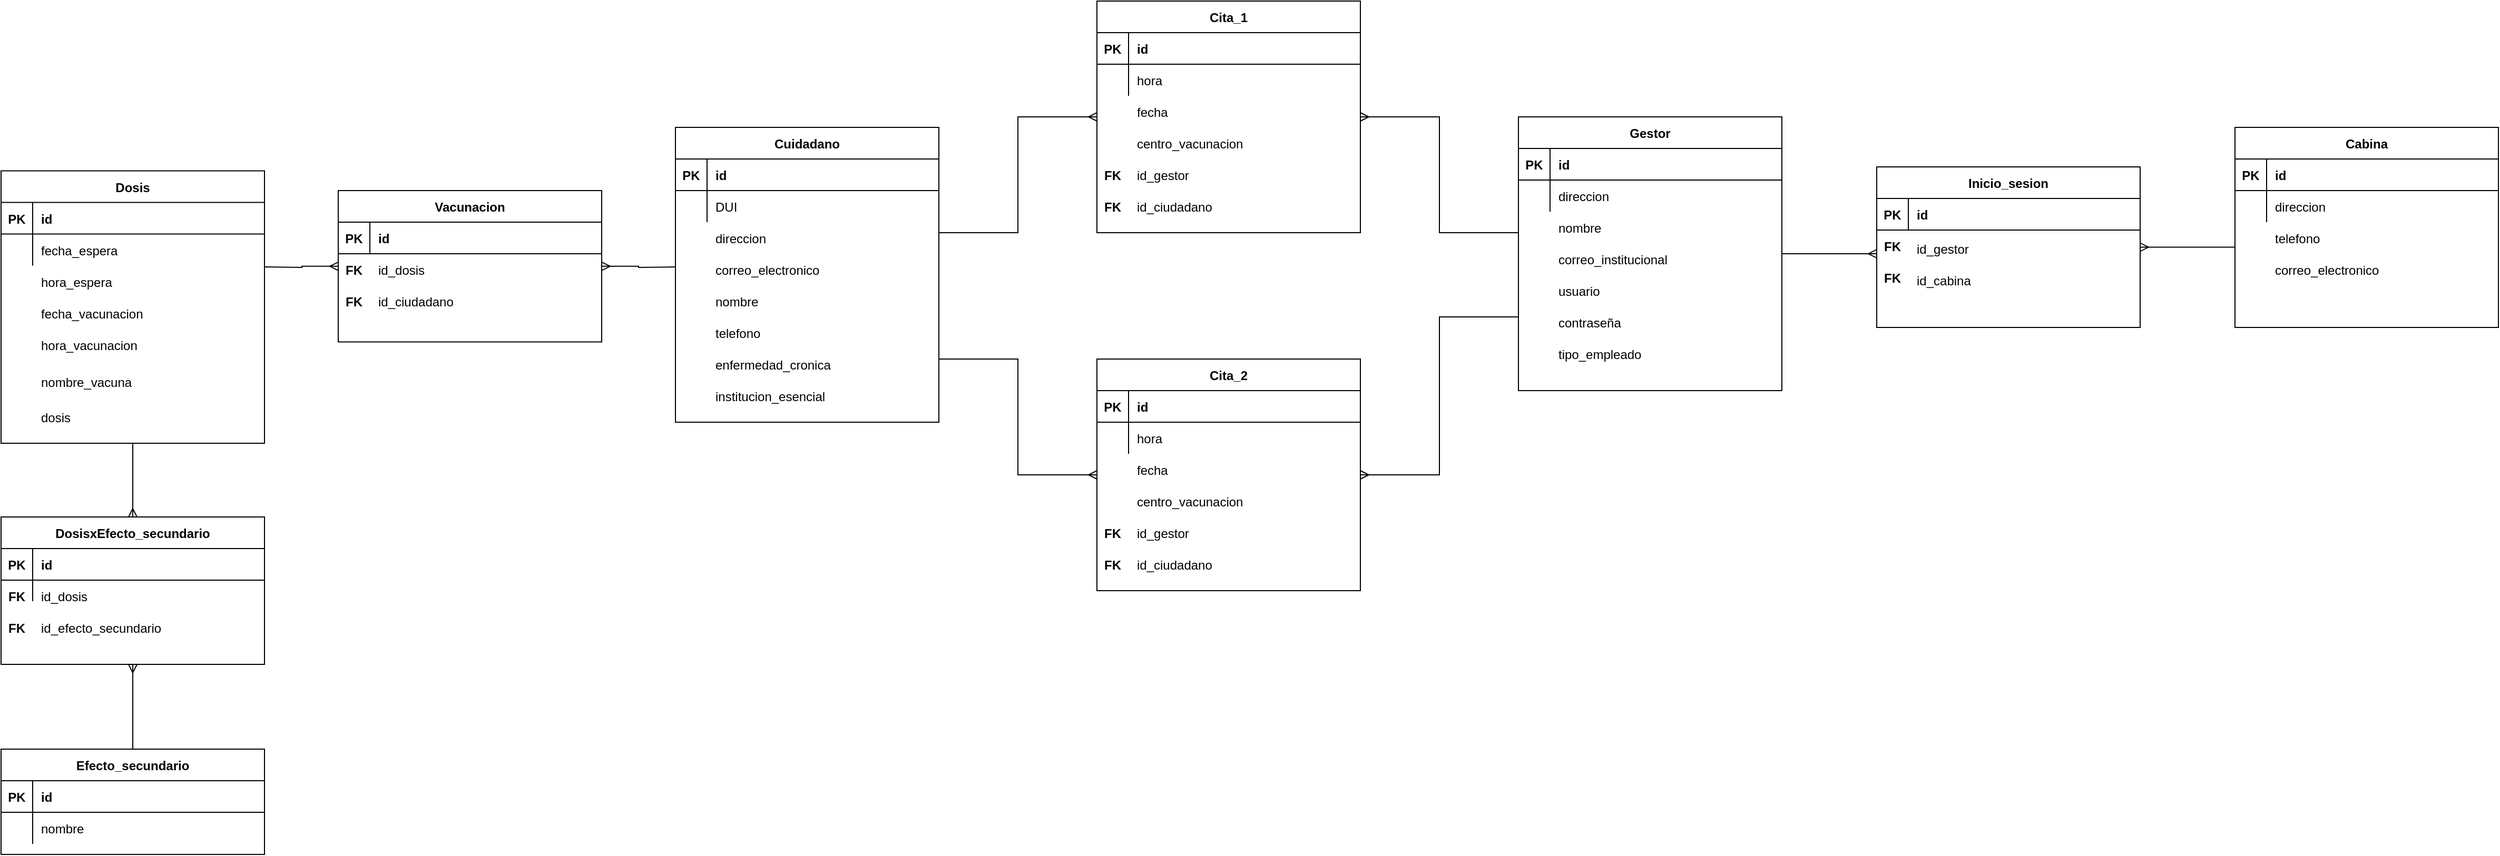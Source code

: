 <mxfile version="14.6.13" type="device"><diagram id="R2lEEEUBdFMjLlhIrx00" name="Page-1"><mxGraphModel dx="3122" dy="1922" grid="1" gridSize="10" guides="1" tooltips="1" connect="1" arrows="1" fold="1" page="1" pageScale="1" pageWidth="850" pageHeight="1100" math="0" shadow="0" extFonts="Permanent Marker^https://fonts.googleapis.com/css?family=Permanent+Marker"><root><mxCell id="0"/><mxCell id="1" parent="0"/><mxCell id="qqLdBo9f3dMh6hDnb5SD-5" style="edgeStyle=orthogonalEdgeStyle;rounded=0;orthogonalLoop=1;jettySize=auto;html=1;endArrow=ERmany;endFill=0;" parent="1" source="C-vyLk0tnHw3VtMMgP7b-23" edge="1"><mxGeometry relative="1" as="geometry"><mxPoint x="370" y="-20" as="targetPoint"/></mxGeometry></mxCell><mxCell id="qqLdBo9f3dMh6hDnb5SD-27" style="edgeStyle=orthogonalEdgeStyle;rounded=0;orthogonalLoop=1;jettySize=auto;html=1;startArrow=none;startFill=0;endArrow=ERmany;endFill=0;" parent="1" source="C-vyLk0tnHw3VtMMgP7b-23" edge="1"><mxGeometry relative="1" as="geometry"><mxPoint x="-120" y="-150" as="targetPoint"/><Array as="points"><mxPoint x="-45" y="-40"/><mxPoint x="-45" y="-150"/></Array></mxGeometry></mxCell><mxCell id="qqLdBo9f3dMh6hDnb5SD-28" style="edgeStyle=orthogonalEdgeStyle;rounded=0;orthogonalLoop=1;jettySize=auto;html=1;startArrow=none;startFill=0;endArrow=ERmany;endFill=0;" parent="1" source="C-vyLk0tnHw3VtMMgP7b-23" target="qqLdBo9f3dMh6hDnb5SD-14" edge="1"><mxGeometry relative="1" as="geometry"><Array as="points"><mxPoint x="-45" y="40"/><mxPoint x="-45" y="190"/></Array></mxGeometry></mxCell><mxCell id="C-vyLk0tnHw3VtMMgP7b-23" value="Gestor" style="shape=table;startSize=30;container=1;collapsible=1;childLayout=tableLayout;fixedRows=1;rowLines=0;fontStyle=1;align=center;resizeLast=1;" parent="1" vertex="1"><mxGeometry x="30" y="-150" width="250" height="260" as="geometry"/></mxCell><mxCell id="C-vyLk0tnHw3VtMMgP7b-24" value="" style="shape=partialRectangle;collapsible=0;dropTarget=0;pointerEvents=0;fillColor=none;points=[[0,0.5],[1,0.5]];portConstraint=eastwest;top=0;left=0;right=0;bottom=1;" parent="C-vyLk0tnHw3VtMMgP7b-23" vertex="1"><mxGeometry y="30" width="250" height="30" as="geometry"/></mxCell><mxCell id="C-vyLk0tnHw3VtMMgP7b-25" value="PK" style="shape=partialRectangle;overflow=hidden;connectable=0;fillColor=none;top=0;left=0;bottom=0;right=0;fontStyle=1;" parent="C-vyLk0tnHw3VtMMgP7b-24" vertex="1"><mxGeometry width="30" height="30" as="geometry"/></mxCell><mxCell id="C-vyLk0tnHw3VtMMgP7b-26" value="id" style="shape=partialRectangle;overflow=hidden;connectable=0;fillColor=none;top=0;left=0;bottom=0;right=0;align=left;spacingLeft=6;fontStyle=1;" parent="C-vyLk0tnHw3VtMMgP7b-24" vertex="1"><mxGeometry x="30" width="220" height="30" as="geometry"/></mxCell><mxCell id="C-vyLk0tnHw3VtMMgP7b-27" value="" style="shape=partialRectangle;collapsible=0;dropTarget=0;pointerEvents=0;fillColor=none;points=[[0,0.5],[1,0.5]];portConstraint=eastwest;top=0;left=0;right=0;bottom=0;" parent="C-vyLk0tnHw3VtMMgP7b-23" vertex="1"><mxGeometry y="60" width="250" height="30" as="geometry"/></mxCell><mxCell id="C-vyLk0tnHw3VtMMgP7b-28" value="" style="shape=partialRectangle;overflow=hidden;connectable=0;fillColor=none;top=0;left=0;bottom=0;right=0;" parent="C-vyLk0tnHw3VtMMgP7b-27" vertex="1"><mxGeometry width="30" height="30" as="geometry"/></mxCell><mxCell id="C-vyLk0tnHw3VtMMgP7b-29" value="direccion" style="shape=partialRectangle;overflow=hidden;connectable=0;fillColor=none;top=0;left=0;bottom=0;right=0;align=left;spacingLeft=6;" parent="C-vyLk0tnHw3VtMMgP7b-27" vertex="1"><mxGeometry x="30" width="220" height="30" as="geometry"/></mxCell><mxCell id="a09OMMPC70132mkgU2HK-1" value="tipo_empleado" style="shape=partialRectangle;overflow=hidden;connectable=0;fillColor=none;top=0;left=0;bottom=0;right=0;align=left;spacingLeft=6;" parent="1" vertex="1"><mxGeometry x="60" y="60" width="220" height="30" as="geometry"/></mxCell><mxCell id="a09OMMPC70132mkgU2HK-2" value="correo_institucional" style="shape=partialRectangle;overflow=hidden;connectable=0;fillColor=none;top=0;left=0;bottom=0;right=0;align=left;spacingLeft=6;" parent="1" vertex="1"><mxGeometry x="60" y="-30" width="210" height="30" as="geometry"/></mxCell><mxCell id="a09OMMPC70132mkgU2HK-3" value="nombre" style="shape=partialRectangle;overflow=hidden;connectable=0;fillColor=none;top=0;left=0;bottom=0;right=0;align=left;spacingLeft=6;" parent="1" vertex="1"><mxGeometry x="60" y="-60" width="220" height="30" as="geometry"/></mxCell><mxCell id="a09OMMPC70132mkgU2HK-4" value="Cabina" style="shape=table;startSize=30;container=1;collapsible=1;childLayout=tableLayout;fixedRows=1;rowLines=0;fontStyle=1;align=center;resizeLast=1;" parent="1" vertex="1"><mxGeometry x="710" y="-140" width="250" height="190" as="geometry"/></mxCell><mxCell id="a09OMMPC70132mkgU2HK-5" value="" style="shape=partialRectangle;collapsible=0;dropTarget=0;pointerEvents=0;fillColor=none;points=[[0,0.5],[1,0.5]];portConstraint=eastwest;top=0;left=0;right=0;bottom=1;" parent="a09OMMPC70132mkgU2HK-4" vertex="1"><mxGeometry y="30" width="250" height="30" as="geometry"/></mxCell><mxCell id="a09OMMPC70132mkgU2HK-6" value="PK" style="shape=partialRectangle;overflow=hidden;connectable=0;fillColor=none;top=0;left=0;bottom=0;right=0;fontStyle=1;" parent="a09OMMPC70132mkgU2HK-5" vertex="1"><mxGeometry width="30" height="30" as="geometry"/></mxCell><mxCell id="a09OMMPC70132mkgU2HK-7" value="id" style="shape=partialRectangle;overflow=hidden;connectable=0;fillColor=none;top=0;left=0;bottom=0;right=0;align=left;spacingLeft=6;fontStyle=1;" parent="a09OMMPC70132mkgU2HK-5" vertex="1"><mxGeometry x="30" width="220" height="30" as="geometry"/></mxCell><mxCell id="a09OMMPC70132mkgU2HK-8" value="" style="shape=partialRectangle;collapsible=0;dropTarget=0;pointerEvents=0;fillColor=none;points=[[0,0.5],[1,0.5]];portConstraint=eastwest;top=0;left=0;right=0;bottom=0;" parent="a09OMMPC70132mkgU2HK-4" vertex="1"><mxGeometry y="60" width="250" height="30" as="geometry"/></mxCell><mxCell id="a09OMMPC70132mkgU2HK-9" value="" style="shape=partialRectangle;overflow=hidden;connectable=0;fillColor=none;top=0;left=0;bottom=0;right=0;" parent="a09OMMPC70132mkgU2HK-8" vertex="1"><mxGeometry width="30" height="30" as="geometry"/></mxCell><mxCell id="a09OMMPC70132mkgU2HK-10" value="direccion" style="shape=partialRectangle;overflow=hidden;connectable=0;fillColor=none;top=0;left=0;bottom=0;right=0;align=left;spacingLeft=6;" parent="a09OMMPC70132mkgU2HK-8" vertex="1"><mxGeometry x="30" width="220" height="30" as="geometry"/></mxCell><mxCell id="a09OMMPC70132mkgU2HK-11" value="telefono" style="shape=partialRectangle;overflow=hidden;connectable=0;fillColor=none;top=0;left=0;bottom=0;right=0;align=left;spacingLeft=6;" parent="1" vertex="1"><mxGeometry x="740" y="-50" width="220" height="30" as="geometry"/></mxCell><mxCell id="a09OMMPC70132mkgU2HK-12" value="correo_electronico" style="shape=partialRectangle;overflow=hidden;connectable=0;fillColor=none;top=0;left=0;bottom=0;right=0;align=left;spacingLeft=6;" parent="1" vertex="1"><mxGeometry x="740" y="-20" width="220" height="30" as="geometry"/></mxCell><mxCell id="a09OMMPC70132mkgU2HK-25" value="Cita_1" style="shape=table;startSize=30;container=1;collapsible=1;childLayout=tableLayout;fixedRows=1;rowLines=0;fontStyle=1;align=center;resizeLast=1;" parent="1" vertex="1"><mxGeometry x="-370" y="-260" width="250" height="220" as="geometry"/></mxCell><mxCell id="a09OMMPC70132mkgU2HK-26" value="" style="shape=partialRectangle;collapsible=0;dropTarget=0;pointerEvents=0;fillColor=none;points=[[0,0.5],[1,0.5]];portConstraint=eastwest;top=0;left=0;right=0;bottom=1;" parent="a09OMMPC70132mkgU2HK-25" vertex="1"><mxGeometry y="30" width="250" height="30" as="geometry"/></mxCell><mxCell id="a09OMMPC70132mkgU2HK-27" value="PK" style="shape=partialRectangle;overflow=hidden;connectable=0;fillColor=none;top=0;left=0;bottom=0;right=0;fontStyle=1;" parent="a09OMMPC70132mkgU2HK-26" vertex="1"><mxGeometry width="30" height="30" as="geometry"/></mxCell><mxCell id="a09OMMPC70132mkgU2HK-28" value="id" style="shape=partialRectangle;overflow=hidden;connectable=0;fillColor=none;top=0;left=0;bottom=0;right=0;align=left;spacingLeft=6;fontStyle=1;" parent="a09OMMPC70132mkgU2HK-26" vertex="1"><mxGeometry x="30" width="220" height="30" as="geometry"/></mxCell><mxCell id="a09OMMPC70132mkgU2HK-29" value="" style="shape=partialRectangle;collapsible=0;dropTarget=0;pointerEvents=0;fillColor=none;points=[[0,0.5],[1,0.5]];portConstraint=eastwest;top=0;left=0;right=0;bottom=0;" parent="a09OMMPC70132mkgU2HK-25" vertex="1"><mxGeometry y="60" width="250" height="30" as="geometry"/></mxCell><mxCell id="a09OMMPC70132mkgU2HK-30" value="" style="shape=partialRectangle;overflow=hidden;connectable=0;fillColor=none;top=0;left=0;bottom=0;right=0;" parent="a09OMMPC70132mkgU2HK-29" vertex="1"><mxGeometry width="30" height="30" as="geometry"/></mxCell><mxCell id="a09OMMPC70132mkgU2HK-31" value="hora" style="shape=partialRectangle;overflow=hidden;connectable=0;fillColor=none;top=0;left=0;bottom=0;right=0;align=left;spacingLeft=6;" parent="a09OMMPC70132mkgU2HK-29" vertex="1"><mxGeometry x="30" width="220" height="30" as="geometry"/></mxCell><mxCell id="a09OMMPC70132mkgU2HK-33" value="centro_vacunacion" style="shape=partialRectangle;overflow=hidden;connectable=0;fillColor=none;top=0;left=0;bottom=0;right=0;align=left;spacingLeft=6;" parent="1" vertex="1"><mxGeometry x="-340" y="-140" width="220" height="30" as="geometry"/></mxCell><mxCell id="qqLdBo9f3dMh6hDnb5SD-30" style="edgeStyle=orthogonalEdgeStyle;rounded=0;orthogonalLoop=1;jettySize=auto;html=1;entryX=0;entryY=0.5;entryDx=0;entryDy=0;startArrow=none;startFill=0;endArrow=ERmany;endFill=0;" parent="1" source="a09OMMPC70132mkgU2HK-72" target="a09OMMPC70132mkgU2HK-25" edge="1"><mxGeometry relative="1" as="geometry"><Array as="points"><mxPoint x="-445" y="-40"/><mxPoint x="-445" y="-150"/></Array></mxGeometry></mxCell><mxCell id="qqLdBo9f3dMh6hDnb5SD-31" style="edgeStyle=orthogonalEdgeStyle;rounded=0;orthogonalLoop=1;jettySize=auto;html=1;entryX=0;entryY=0.5;entryDx=0;entryDy=0;startArrow=none;startFill=0;endArrow=ERmany;endFill=0;" parent="1" source="a09OMMPC70132mkgU2HK-72" target="qqLdBo9f3dMh6hDnb5SD-14" edge="1"><mxGeometry relative="1" as="geometry"><Array as="points"><mxPoint x="-445" y="80"/><mxPoint x="-445" y="190"/></Array></mxGeometry></mxCell><mxCell id="a09OMMPC70132mkgU2HK-72" value="Cuidadano" style="shape=table;startSize=30;container=1;collapsible=1;childLayout=tableLayout;fixedRows=1;rowLines=0;fontStyle=1;align=center;resizeLast=1;" parent="1" vertex="1"><mxGeometry x="-770" y="-140" width="250" height="280" as="geometry"/></mxCell><mxCell id="a09OMMPC70132mkgU2HK-73" value="" style="shape=partialRectangle;collapsible=0;dropTarget=0;pointerEvents=0;fillColor=none;points=[[0,0.5],[1,0.5]];portConstraint=eastwest;top=0;left=0;right=0;bottom=1;" parent="a09OMMPC70132mkgU2HK-72" vertex="1"><mxGeometry y="30" width="250" height="30" as="geometry"/></mxCell><mxCell id="a09OMMPC70132mkgU2HK-74" value="PK" style="shape=partialRectangle;overflow=hidden;connectable=0;fillColor=none;top=0;left=0;bottom=0;right=0;fontStyle=1;" parent="a09OMMPC70132mkgU2HK-73" vertex="1"><mxGeometry width="30" height="30" as="geometry"/></mxCell><mxCell id="a09OMMPC70132mkgU2HK-75" value="id" style="shape=partialRectangle;overflow=hidden;connectable=0;fillColor=none;top=0;left=0;bottom=0;right=0;align=left;spacingLeft=6;fontStyle=1;" parent="a09OMMPC70132mkgU2HK-73" vertex="1"><mxGeometry x="30" width="220" height="30" as="geometry"/></mxCell><mxCell id="a09OMMPC70132mkgU2HK-76" value="" style="shape=partialRectangle;collapsible=0;dropTarget=0;pointerEvents=0;fillColor=none;points=[[0,0.5],[1,0.5]];portConstraint=eastwest;top=0;left=0;right=0;bottom=0;" parent="a09OMMPC70132mkgU2HK-72" vertex="1"><mxGeometry y="60" width="250" height="30" as="geometry"/></mxCell><mxCell id="a09OMMPC70132mkgU2HK-77" value="" style="shape=partialRectangle;overflow=hidden;connectable=0;fillColor=none;top=0;left=0;bottom=0;right=0;" parent="a09OMMPC70132mkgU2HK-76" vertex="1"><mxGeometry width="30" height="30" as="geometry"/></mxCell><mxCell id="a09OMMPC70132mkgU2HK-78" value="DUI" style="shape=partialRectangle;overflow=hidden;connectable=0;fillColor=none;top=0;left=0;bottom=0;right=0;align=left;spacingLeft=6;" parent="a09OMMPC70132mkgU2HK-76" vertex="1"><mxGeometry x="30" width="220" height="30" as="geometry"/></mxCell><mxCell id="a09OMMPC70132mkgU2HK-79" value="direccion" style="shape=partialRectangle;overflow=hidden;connectable=0;fillColor=none;top=0;left=0;bottom=0;right=0;align=left;spacingLeft=6;" parent="1" vertex="1"><mxGeometry x="-740" y="-50" width="220" height="30" as="geometry"/></mxCell><mxCell id="a09OMMPC70132mkgU2HK-80" value="correo_electronico" style="shape=partialRectangle;overflow=hidden;connectable=0;fillColor=none;top=0;left=0;bottom=0;right=0;align=left;spacingLeft=6;" parent="1" vertex="1"><mxGeometry x="-740" y="-20" width="220" height="30" as="geometry"/></mxCell><mxCell id="a09OMMPC70132mkgU2HK-81" value="nombre" style="shape=partialRectangle;overflow=hidden;connectable=0;fillColor=none;top=0;left=0;bottom=0;right=0;align=left;spacingLeft=6;" parent="1" vertex="1"><mxGeometry x="-740" y="10" width="220" height="30" as="geometry"/></mxCell><mxCell id="a09OMMPC70132mkgU2HK-82" value="telefono" style="shape=partialRectangle;overflow=hidden;connectable=0;fillColor=none;top=0;left=0;bottom=0;right=0;align=left;spacingLeft=6;" parent="1" vertex="1"><mxGeometry x="-740" y="40" width="220" height="30" as="geometry"/></mxCell><mxCell id="a09OMMPC70132mkgU2HK-83" value="enfermedad_cronica" style="shape=partialRectangle;overflow=hidden;connectable=0;fillColor=none;top=0;left=0;bottom=0;right=0;align=left;spacingLeft=6;" parent="1" vertex="1"><mxGeometry x="-740" y="70" width="220" height="30" as="geometry"/></mxCell><mxCell id="qqLdBo9f3dMh6hDnb5SD-73" style="edgeStyle=orthogonalEdgeStyle;rounded=0;orthogonalLoop=1;jettySize=auto;html=1;entryX=0.5;entryY=0;entryDx=0;entryDy=0;startArrow=none;startFill=0;endArrow=ERmany;endFill=0;" parent="1" source="a09OMMPC70132mkgU2HK-92" target="qqLdBo9f3dMh6hDnb5SD-64" edge="1"><mxGeometry relative="1" as="geometry"/></mxCell><mxCell id="a09OMMPC70132mkgU2HK-92" value="Dosis" style="shape=table;startSize=30;container=1;collapsible=1;childLayout=tableLayout;fixedRows=1;rowLines=0;fontStyle=1;align=center;resizeLast=1;" parent="1" vertex="1"><mxGeometry x="-1410" y="-98.75" width="250" height="258.75" as="geometry"/></mxCell><mxCell id="a09OMMPC70132mkgU2HK-93" value="" style="shape=partialRectangle;collapsible=0;dropTarget=0;pointerEvents=0;fillColor=none;points=[[0,0.5],[1,0.5]];portConstraint=eastwest;top=0;left=0;right=0;bottom=1;" parent="a09OMMPC70132mkgU2HK-92" vertex="1"><mxGeometry y="30" width="250" height="30" as="geometry"/></mxCell><mxCell id="a09OMMPC70132mkgU2HK-94" value="PK" style="shape=partialRectangle;overflow=hidden;connectable=0;fillColor=none;top=0;left=0;bottom=0;right=0;fontStyle=1;" parent="a09OMMPC70132mkgU2HK-93" vertex="1"><mxGeometry width="30" height="30" as="geometry"/></mxCell><mxCell id="a09OMMPC70132mkgU2HK-95" value="id" style="shape=partialRectangle;overflow=hidden;connectable=0;fillColor=none;top=0;left=0;bottom=0;right=0;align=left;spacingLeft=6;fontStyle=1;" parent="a09OMMPC70132mkgU2HK-93" vertex="1"><mxGeometry x="30" width="220" height="30" as="geometry"/></mxCell><mxCell id="a09OMMPC70132mkgU2HK-96" value="" style="shape=partialRectangle;collapsible=0;dropTarget=0;pointerEvents=0;fillColor=none;points=[[0,0.5],[1,0.5]];portConstraint=eastwest;top=0;left=0;right=0;bottom=0;" parent="a09OMMPC70132mkgU2HK-92" vertex="1"><mxGeometry y="60" width="250" height="30" as="geometry"/></mxCell><mxCell id="a09OMMPC70132mkgU2HK-97" value="" style="shape=partialRectangle;overflow=hidden;connectable=0;fillColor=none;top=0;left=0;bottom=0;right=0;" parent="a09OMMPC70132mkgU2HK-96" vertex="1"><mxGeometry width="30" height="30" as="geometry"/></mxCell><mxCell id="a09OMMPC70132mkgU2HK-98" value="fecha_espera" style="shape=partialRectangle;overflow=hidden;connectable=0;fillColor=none;top=0;left=0;bottom=0;right=0;align=left;spacingLeft=6;" parent="a09OMMPC70132mkgU2HK-96" vertex="1"><mxGeometry x="30" width="220" height="30" as="geometry"/></mxCell><mxCell id="a09OMMPC70132mkgU2HK-100" value="hora_espera" style="shape=partialRectangle;overflow=hidden;connectable=0;fillColor=none;top=0;left=0;bottom=0;right=0;align=left;spacingLeft=6;" parent="1" vertex="1"><mxGeometry x="-1380" y="-8.75" width="220" height="30" as="geometry"/></mxCell><mxCell id="MA9Mu7SeojF8FFZjtJZD-11" value="fecha" style="shape=partialRectangle;overflow=hidden;connectable=0;fillColor=none;top=0;left=0;bottom=0;right=0;align=left;spacingLeft=6;" parent="1" vertex="1"><mxGeometry x="-340" y="-170" width="220" height="30" as="geometry"/></mxCell><mxCell id="MA9Mu7SeojF8FFZjtJZD-17" value="fecha_vacunacion" style="shape=partialRectangle;overflow=hidden;connectable=0;fillColor=none;top=0;left=0;bottom=0;right=0;align=left;spacingLeft=6;" parent="1" vertex="1"><mxGeometry x="-1380" y="21.25" width="220" height="30" as="geometry"/></mxCell><mxCell id="MA9Mu7SeojF8FFZjtJZD-18" value="hora_vacunacion" style="shape=partialRectangle;overflow=hidden;connectable=0;fillColor=none;top=0;left=0;bottom=0;right=0;align=left;spacingLeft=6;" parent="1" vertex="1"><mxGeometry x="-1380" y="51.25" width="220" height="30" as="geometry"/></mxCell><mxCell id="MA9Mu7SeojF8FFZjtJZD-20" value="nombre_vacuna" style="shape=partialRectangle;overflow=hidden;connectable=0;fillColor=none;top=0;left=0;bottom=0;right=0;align=left;spacingLeft=6;" parent="1" vertex="1"><mxGeometry x="-1380" y="86.25" width="220" height="30" as="geometry"/></mxCell><mxCell id="qqLdBo9f3dMh6hDnb5SD-9" style="edgeStyle=orthogonalEdgeStyle;rounded=0;orthogonalLoop=1;jettySize=auto;html=1;endArrow=none;endFill=0;startArrow=ERmany;startFill=0;" parent="1" source="MA9Mu7SeojF8FFZjtJZD-69" edge="1"><mxGeometry relative="1" as="geometry"><mxPoint x="710" y="-26.25" as="targetPoint"/></mxGeometry></mxCell><mxCell id="MA9Mu7SeojF8FFZjtJZD-69" value="Inicio_sesion" style="shape=table;startSize=30;container=1;collapsible=1;childLayout=tableLayout;fixedRows=1;rowLines=0;fontStyle=1;align=center;resizeLast=1;" parent="1" vertex="1"><mxGeometry x="370" y="-102.5" width="250" height="152.5" as="geometry"/></mxCell><mxCell id="MA9Mu7SeojF8FFZjtJZD-70" value="" style="shape=partialRectangle;collapsible=0;dropTarget=0;pointerEvents=0;fillColor=none;points=[[0,0.5],[1,0.5]];portConstraint=eastwest;top=0;left=0;right=0;bottom=1;" parent="MA9Mu7SeojF8FFZjtJZD-69" vertex="1"><mxGeometry y="30" width="250" height="30" as="geometry"/></mxCell><mxCell id="MA9Mu7SeojF8FFZjtJZD-71" value="PK" style="shape=partialRectangle;overflow=hidden;connectable=0;fillColor=none;top=0;left=0;bottom=0;right=0;fontStyle=1;" parent="MA9Mu7SeojF8FFZjtJZD-70" vertex="1"><mxGeometry width="30" height="30" as="geometry"/></mxCell><mxCell id="MA9Mu7SeojF8FFZjtJZD-72" value="id" style="shape=partialRectangle;overflow=hidden;connectable=0;fillColor=none;top=0;left=0;bottom=0;right=0;align=left;spacingLeft=6;fontStyle=1;" parent="MA9Mu7SeojF8FFZjtJZD-70" vertex="1"><mxGeometry x="30" width="220" height="30" as="geometry"/></mxCell><mxCell id="qqLdBo9f3dMh6hDnb5SD-1" value="usuario" style="shape=partialRectangle;overflow=hidden;connectable=0;fillColor=none;top=0;left=0;bottom=0;right=0;align=left;spacingLeft=6;" parent="1" vertex="1"><mxGeometry x="60" width="220" height="30" as="geometry"/></mxCell><mxCell id="qqLdBo9f3dMh6hDnb5SD-2" value="contraseña" style="shape=partialRectangle;overflow=hidden;connectable=0;fillColor=none;top=0;left=0;bottom=0;right=0;align=left;spacingLeft=6;" parent="1" vertex="1"><mxGeometry x="60" y="30" width="220" height="30" as="geometry"/></mxCell><mxCell id="qqLdBo9f3dMh6hDnb5SD-10" value="id_gestor" style="shape=partialRectangle;overflow=hidden;connectable=0;fillColor=none;top=0;left=0;bottom=0;right=0;align=left;spacingLeft=6;" parent="1" vertex="1"><mxGeometry x="-340" y="-110" width="220" height="30" as="geometry"/></mxCell><mxCell id="qqLdBo9f3dMh6hDnb5SD-11" value="FK" style="shape=partialRectangle;overflow=hidden;connectable=0;fillColor=none;top=0;left=0;bottom=0;right=0;fontStyle=1;" parent="1" vertex="1"><mxGeometry x="-370" y="-110" width="30" height="30" as="geometry"/></mxCell><mxCell id="qqLdBo9f3dMh6hDnb5SD-12" value="id_ciudadano" style="shape=partialRectangle;overflow=hidden;connectable=0;fillColor=none;top=0;left=0;bottom=0;right=0;align=left;spacingLeft=6;" parent="1" vertex="1"><mxGeometry x="-340" y="-80" width="220" height="30" as="geometry"/></mxCell><mxCell id="qqLdBo9f3dMh6hDnb5SD-13" value="FK" style="shape=partialRectangle;overflow=hidden;connectable=0;fillColor=none;top=0;left=0;bottom=0;right=0;fontStyle=1;" parent="1" vertex="1"><mxGeometry x="-370" y="-80" width="30" height="30" as="geometry"/></mxCell><mxCell id="qqLdBo9f3dMh6hDnb5SD-14" value="Cita_2" style="shape=table;startSize=30;container=1;collapsible=1;childLayout=tableLayout;fixedRows=1;rowLines=0;fontStyle=1;align=center;resizeLast=1;" parent="1" vertex="1"><mxGeometry x="-370" y="80" width="250" height="220" as="geometry"/></mxCell><mxCell id="qqLdBo9f3dMh6hDnb5SD-15" value="" style="shape=partialRectangle;collapsible=0;dropTarget=0;pointerEvents=0;fillColor=none;points=[[0,0.5],[1,0.5]];portConstraint=eastwest;top=0;left=0;right=0;bottom=1;" parent="qqLdBo9f3dMh6hDnb5SD-14" vertex="1"><mxGeometry y="30" width="250" height="30" as="geometry"/></mxCell><mxCell id="qqLdBo9f3dMh6hDnb5SD-16" value="PK" style="shape=partialRectangle;overflow=hidden;connectable=0;fillColor=none;top=0;left=0;bottom=0;right=0;fontStyle=1;" parent="qqLdBo9f3dMh6hDnb5SD-15" vertex="1"><mxGeometry width="30" height="30" as="geometry"/></mxCell><mxCell id="qqLdBo9f3dMh6hDnb5SD-17" value="id" style="shape=partialRectangle;overflow=hidden;connectable=0;fillColor=none;top=0;left=0;bottom=0;right=0;align=left;spacingLeft=6;fontStyle=1;" parent="qqLdBo9f3dMh6hDnb5SD-15" vertex="1"><mxGeometry x="30" width="220" height="30" as="geometry"/></mxCell><mxCell id="qqLdBo9f3dMh6hDnb5SD-18" value="" style="shape=partialRectangle;collapsible=0;dropTarget=0;pointerEvents=0;fillColor=none;points=[[0,0.5],[1,0.5]];portConstraint=eastwest;top=0;left=0;right=0;bottom=0;" parent="qqLdBo9f3dMh6hDnb5SD-14" vertex="1"><mxGeometry y="60" width="250" height="30" as="geometry"/></mxCell><mxCell id="qqLdBo9f3dMh6hDnb5SD-19" value="" style="shape=partialRectangle;overflow=hidden;connectable=0;fillColor=none;top=0;left=0;bottom=0;right=0;" parent="qqLdBo9f3dMh6hDnb5SD-18" vertex="1"><mxGeometry width="30" height="30" as="geometry"/></mxCell><mxCell id="qqLdBo9f3dMh6hDnb5SD-20" value="hora" style="shape=partialRectangle;overflow=hidden;connectable=0;fillColor=none;top=0;left=0;bottom=0;right=0;align=left;spacingLeft=6;" parent="qqLdBo9f3dMh6hDnb5SD-18" vertex="1"><mxGeometry x="30" width="220" height="30" as="geometry"/></mxCell><mxCell id="qqLdBo9f3dMh6hDnb5SD-21" value="centro_vacunacion" style="shape=partialRectangle;overflow=hidden;connectable=0;fillColor=none;top=0;left=0;bottom=0;right=0;align=left;spacingLeft=6;" parent="1" vertex="1"><mxGeometry x="-340" y="200" width="220" height="30" as="geometry"/></mxCell><mxCell id="qqLdBo9f3dMh6hDnb5SD-22" value="fecha" style="shape=partialRectangle;overflow=hidden;connectable=0;fillColor=none;top=0;left=0;bottom=0;right=0;align=left;spacingLeft=6;" parent="1" vertex="1"><mxGeometry x="-340" y="170" width="220" height="30" as="geometry"/></mxCell><mxCell id="qqLdBo9f3dMh6hDnb5SD-23" value="id_gestor" style="shape=partialRectangle;overflow=hidden;connectable=0;fillColor=none;top=0;left=0;bottom=0;right=0;align=left;spacingLeft=6;" parent="1" vertex="1"><mxGeometry x="-340" y="230" width="220" height="30" as="geometry"/></mxCell><mxCell id="qqLdBo9f3dMh6hDnb5SD-24" value="FK" style="shape=partialRectangle;overflow=hidden;connectable=0;fillColor=none;top=0;left=0;bottom=0;right=0;fontStyle=1;" parent="1" vertex="1"><mxGeometry x="-370" y="230" width="30" height="30" as="geometry"/></mxCell><mxCell id="qqLdBo9f3dMh6hDnb5SD-25" value="id_ciudadano" style="shape=partialRectangle;overflow=hidden;connectable=0;fillColor=none;top=0;left=0;bottom=0;right=0;align=left;spacingLeft=6;" parent="1" vertex="1"><mxGeometry x="-340" y="260" width="220" height="30" as="geometry"/></mxCell><mxCell id="qqLdBo9f3dMh6hDnb5SD-26" value="FK" style="shape=partialRectangle;overflow=hidden;connectable=0;fillColor=none;top=0;left=0;bottom=0;right=0;fontStyle=1;" parent="1" vertex="1"><mxGeometry x="-370" y="260" width="30" height="30" as="geometry"/></mxCell><mxCell id="qqLdBo9f3dMh6hDnb5SD-29" value="institucion_esencial" style="shape=partialRectangle;overflow=hidden;connectable=0;fillColor=none;top=0;left=0;bottom=0;right=0;align=left;spacingLeft=6;" parent="1" vertex="1"><mxGeometry x="-740" y="100" width="220" height="30" as="geometry"/></mxCell><mxCell id="qqLdBo9f3dMh6hDnb5SD-53" style="edgeStyle=orthogonalEdgeStyle;rounded=0;orthogonalLoop=1;jettySize=auto;html=1;startArrow=ERmany;startFill=0;endArrow=none;endFill=0;" parent="1" source="qqLdBo9f3dMh6hDnb5SD-43" edge="1"><mxGeometry relative="1" as="geometry"><mxPoint x="-770" y="-7.5" as="targetPoint"/></mxGeometry></mxCell><mxCell id="qqLdBo9f3dMh6hDnb5SD-54" style="edgeStyle=orthogonalEdgeStyle;rounded=0;orthogonalLoop=1;jettySize=auto;html=1;startArrow=ERmany;startFill=0;endArrow=none;endFill=0;" parent="1" source="qqLdBo9f3dMh6hDnb5SD-43" edge="1"><mxGeometry relative="1" as="geometry"><mxPoint x="-1160" y="-7.5" as="targetPoint"/></mxGeometry></mxCell><mxCell id="qqLdBo9f3dMh6hDnb5SD-43" value="Vacunacion" style="shape=table;startSize=30;container=1;collapsible=1;childLayout=tableLayout;fixedRows=1;rowLines=0;fontStyle=1;align=center;resizeLast=1;" parent="1" vertex="1"><mxGeometry x="-1090" y="-80" width="250" height="143.75" as="geometry"/></mxCell><mxCell id="qqLdBo9f3dMh6hDnb5SD-44" value="" style="shape=partialRectangle;collapsible=0;dropTarget=0;pointerEvents=0;fillColor=none;points=[[0,0.5],[1,0.5]];portConstraint=eastwest;top=0;left=0;right=0;bottom=1;" parent="qqLdBo9f3dMh6hDnb5SD-43" vertex="1"><mxGeometry y="30" width="250" height="30" as="geometry"/></mxCell><mxCell id="qqLdBo9f3dMh6hDnb5SD-45" value="PK" style="shape=partialRectangle;overflow=hidden;connectable=0;fillColor=none;top=0;left=0;bottom=0;right=0;fontStyle=1;" parent="qqLdBo9f3dMh6hDnb5SD-44" vertex="1"><mxGeometry width="30" height="30" as="geometry"/></mxCell><mxCell id="qqLdBo9f3dMh6hDnb5SD-46" value="id" style="shape=partialRectangle;overflow=hidden;connectable=0;fillColor=none;top=0;left=0;bottom=0;right=0;align=left;spacingLeft=6;fontStyle=1;" parent="qqLdBo9f3dMh6hDnb5SD-44" vertex="1"><mxGeometry x="30" width="220" height="30" as="geometry"/></mxCell><mxCell id="qqLdBo9f3dMh6hDnb5SD-64" value="DosisxEfecto_secundario" style="shape=table;startSize=30;container=1;collapsible=1;childLayout=tableLayout;fixedRows=1;rowLines=0;fontStyle=1;align=center;resizeLast=1;" parent="1" vertex="1"><mxGeometry x="-1410" y="230" width="250" height="140" as="geometry"/></mxCell><mxCell id="qqLdBo9f3dMh6hDnb5SD-65" value="" style="shape=partialRectangle;collapsible=0;dropTarget=0;pointerEvents=0;fillColor=none;points=[[0,0.5],[1,0.5]];portConstraint=eastwest;top=0;left=0;right=0;bottom=1;" parent="qqLdBo9f3dMh6hDnb5SD-64" vertex="1"><mxGeometry y="30" width="250" height="30" as="geometry"/></mxCell><mxCell id="qqLdBo9f3dMh6hDnb5SD-66" value="PK" style="shape=partialRectangle;overflow=hidden;connectable=0;fillColor=none;top=0;left=0;bottom=0;right=0;fontStyle=1;" parent="qqLdBo9f3dMh6hDnb5SD-65" vertex="1"><mxGeometry width="30" height="30" as="geometry"/></mxCell><mxCell id="qqLdBo9f3dMh6hDnb5SD-67" value="id" style="shape=partialRectangle;overflow=hidden;connectable=0;fillColor=none;top=0;left=0;bottom=0;right=0;align=left;spacingLeft=6;fontStyle=1;" parent="qqLdBo9f3dMh6hDnb5SD-65" vertex="1"><mxGeometry x="30" width="220" height="30" as="geometry"/></mxCell><mxCell id="qqLdBo9f3dMh6hDnb5SD-68" value="" style="shape=partialRectangle;collapsible=0;dropTarget=0;pointerEvents=0;fillColor=none;points=[[0,0.5],[1,0.5]];portConstraint=eastwest;top=0;left=0;right=0;bottom=0;" parent="qqLdBo9f3dMh6hDnb5SD-64" vertex="1"><mxGeometry y="60" width="250" height="20" as="geometry"/></mxCell><mxCell id="qqLdBo9f3dMh6hDnb5SD-69" value="" style="shape=partialRectangle;overflow=hidden;connectable=0;fillColor=none;top=0;left=0;bottom=0;right=0;" parent="qqLdBo9f3dMh6hDnb5SD-68" vertex="1"><mxGeometry width="30" height="20" as="geometry"/></mxCell><mxCell id="qqLdBo9f3dMh6hDnb5SD-70" value="" style="shape=partialRectangle;overflow=hidden;connectable=0;fillColor=none;top=0;left=0;bottom=0;right=0;align=left;spacingLeft=6;fontStyle=1" parent="qqLdBo9f3dMh6hDnb5SD-68" vertex="1"><mxGeometry x="30" width="220" height="20" as="geometry"/></mxCell><mxCell id="qqLdBo9f3dMh6hDnb5SD-85" style="edgeStyle=orthogonalEdgeStyle;rounded=0;orthogonalLoop=1;jettySize=auto;html=1;entryX=0.5;entryY=1;entryDx=0;entryDy=0;startArrow=none;startFill=0;endArrow=ERmany;endFill=0;" parent="1" source="qqLdBo9f3dMh6hDnb5SD-74" target="qqLdBo9f3dMh6hDnb5SD-64" edge="1"><mxGeometry relative="1" as="geometry"/></mxCell><mxCell id="qqLdBo9f3dMh6hDnb5SD-74" value="Efecto_secundario" style="shape=table;startSize=30;container=1;collapsible=1;childLayout=tableLayout;fixedRows=1;rowLines=0;fontStyle=1;align=center;resizeLast=1;" parent="1" vertex="1"><mxGeometry x="-1410" y="450.5" width="250" height="100" as="geometry"/></mxCell><mxCell id="qqLdBo9f3dMh6hDnb5SD-75" value="" style="shape=partialRectangle;collapsible=0;dropTarget=0;pointerEvents=0;fillColor=none;points=[[0,0.5],[1,0.5]];portConstraint=eastwest;top=0;left=0;right=0;bottom=1;" parent="qqLdBo9f3dMh6hDnb5SD-74" vertex="1"><mxGeometry y="30" width="250" height="30" as="geometry"/></mxCell><mxCell id="qqLdBo9f3dMh6hDnb5SD-76" value="PK" style="shape=partialRectangle;overflow=hidden;connectable=0;fillColor=none;top=0;left=0;bottom=0;right=0;fontStyle=1;" parent="qqLdBo9f3dMh6hDnb5SD-75" vertex="1"><mxGeometry width="30" height="30" as="geometry"/></mxCell><mxCell id="qqLdBo9f3dMh6hDnb5SD-77" value="id" style="shape=partialRectangle;overflow=hidden;connectable=0;fillColor=none;top=0;left=0;bottom=0;right=0;align=left;spacingLeft=6;fontStyle=1;" parent="qqLdBo9f3dMh6hDnb5SD-75" vertex="1"><mxGeometry x="30" width="220" height="30" as="geometry"/></mxCell><mxCell id="qqLdBo9f3dMh6hDnb5SD-78" value="" style="shape=partialRectangle;collapsible=0;dropTarget=0;pointerEvents=0;fillColor=none;points=[[0,0.5],[1,0.5]];portConstraint=eastwest;top=0;left=0;right=0;bottom=0;" parent="qqLdBo9f3dMh6hDnb5SD-74" vertex="1"><mxGeometry y="60" width="250" height="30" as="geometry"/></mxCell><mxCell id="qqLdBo9f3dMh6hDnb5SD-79" value="" style="shape=partialRectangle;overflow=hidden;connectable=0;fillColor=none;top=0;left=0;bottom=0;right=0;" parent="qqLdBo9f3dMh6hDnb5SD-78" vertex="1"><mxGeometry width="30" height="30" as="geometry"/></mxCell><mxCell id="qqLdBo9f3dMh6hDnb5SD-80" value="nombre" style="shape=partialRectangle;overflow=hidden;connectable=0;fillColor=none;top=0;left=0;bottom=0;right=0;align=left;spacingLeft=6;" parent="qqLdBo9f3dMh6hDnb5SD-78" vertex="1"><mxGeometry x="30" width="220" height="30" as="geometry"/></mxCell><mxCell id="jzlytLjcP5xgnKAPDm4D-1" value="dosis" style="shape=partialRectangle;overflow=hidden;connectable=0;fillColor=none;top=0;left=0;bottom=0;right=0;align=left;spacingLeft=6;" parent="1" vertex="1"><mxGeometry x="-1380" y="120" width="220" height="30" as="geometry"/></mxCell><mxCell id="hvU2P192h-wMQLKFxQVJ-1" value="id_gestor" style="shape=partialRectangle;overflow=hidden;connectable=0;fillColor=none;top=0;left=0;bottom=0;right=0;align=left;spacingLeft=6;" vertex="1" parent="1"><mxGeometry x="400" y="-40" width="220" height="30" as="geometry"/></mxCell><mxCell id="hvU2P192h-wMQLKFxQVJ-2" value="id_cabina" style="shape=partialRectangle;overflow=hidden;connectable=0;fillColor=none;top=0;left=0;bottom=0;right=0;align=left;spacingLeft=6;" vertex="1" parent="1"><mxGeometry x="400" y="-10" width="220" height="30" as="geometry"/></mxCell><mxCell id="hvU2P192h-wMQLKFxQVJ-3" value="FK" style="shape=partialRectangle;overflow=hidden;connectable=0;fillColor=none;top=0;left=0;bottom=0;right=0;fontStyle=1;" vertex="1" parent="1"><mxGeometry x="370" y="-42.5" width="30" height="30" as="geometry"/></mxCell><mxCell id="hvU2P192h-wMQLKFxQVJ-4" value="FK" style="shape=partialRectangle;overflow=hidden;connectable=0;fillColor=none;top=0;left=0;bottom=0;right=0;fontStyle=1;" vertex="1" parent="1"><mxGeometry x="370" y="-12.5" width="30" height="30" as="geometry"/></mxCell><mxCell id="hvU2P192h-wMQLKFxQVJ-6" value="id_dosis" style="shape=partialRectangle;overflow=hidden;connectable=0;fillColor=none;top=0;left=0;bottom=0;right=0;align=left;spacingLeft=6;" vertex="1" parent="1"><mxGeometry x="-1060" y="-20" width="220" height="30" as="geometry"/></mxCell><mxCell id="hvU2P192h-wMQLKFxQVJ-7" value="id_ciudadano" style="shape=partialRectangle;overflow=hidden;connectable=0;fillColor=none;top=0;left=0;bottom=0;right=0;align=left;spacingLeft=6;" vertex="1" parent="1"><mxGeometry x="-1060" y="10" width="220" height="30" as="geometry"/></mxCell><mxCell id="hvU2P192h-wMQLKFxQVJ-8" value="FK" style="shape=partialRectangle;overflow=hidden;connectable=0;fillColor=none;top=0;left=0;bottom=0;right=0;fontStyle=1;" vertex="1" parent="1"><mxGeometry x="-1090" y="-20" width="30" height="30" as="geometry"/></mxCell><mxCell id="hvU2P192h-wMQLKFxQVJ-10" value="FK" style="shape=partialRectangle;overflow=hidden;connectable=0;fillColor=none;top=0;left=0;bottom=0;right=0;fontStyle=1;" vertex="1" parent="1"><mxGeometry x="-1090" y="10" width="30" height="30" as="geometry"/></mxCell><mxCell id="hvU2P192h-wMQLKFxQVJ-11" value="id_dosis" style="shape=partialRectangle;overflow=hidden;connectable=0;fillColor=none;top=0;left=0;bottom=0;right=0;align=left;spacingLeft=6;" vertex="1" parent="1"><mxGeometry x="-1380" y="290" width="220" height="30" as="geometry"/></mxCell><mxCell id="hvU2P192h-wMQLKFxQVJ-12" value="id_efecto_secundario" style="shape=partialRectangle;overflow=hidden;connectable=0;fillColor=none;top=0;left=0;bottom=0;right=0;align=left;spacingLeft=6;" vertex="1" parent="1"><mxGeometry x="-1380" y="320" width="220" height="30" as="geometry"/></mxCell><mxCell id="hvU2P192h-wMQLKFxQVJ-13" value="FK" style="shape=partialRectangle;overflow=hidden;connectable=0;fillColor=none;top=0;left=0;bottom=0;right=0;fontStyle=1;" vertex="1" parent="1"><mxGeometry x="-1410" y="290" width="30" height="30" as="geometry"/></mxCell><mxCell id="hvU2P192h-wMQLKFxQVJ-14" value="FK" style="shape=partialRectangle;overflow=hidden;connectable=0;fillColor=none;top=0;left=0;bottom=0;right=0;fontStyle=1;" vertex="1" parent="1"><mxGeometry x="-1410" y="320" width="30" height="30" as="geometry"/></mxCell></root></mxGraphModel></diagram></mxfile>
